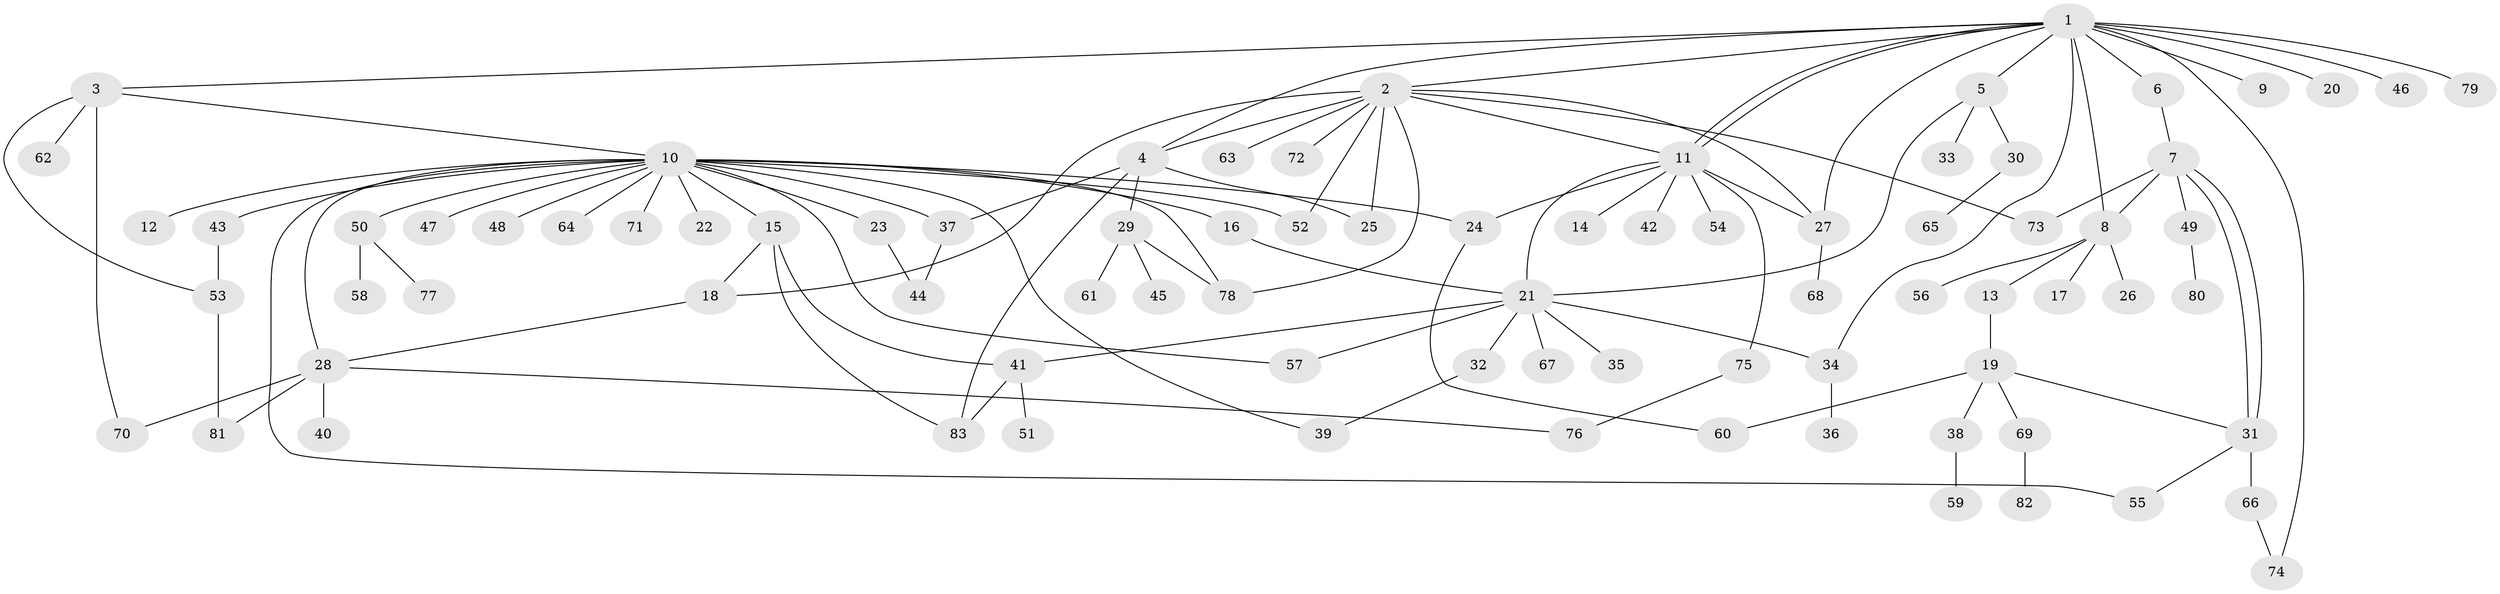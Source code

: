 // Generated by graph-tools (version 1.1) at 2025/01/03/09/25 03:01:56]
// undirected, 83 vertices, 115 edges
graph export_dot {
graph [start="1"]
  node [color=gray90,style=filled];
  1;
  2;
  3;
  4;
  5;
  6;
  7;
  8;
  9;
  10;
  11;
  12;
  13;
  14;
  15;
  16;
  17;
  18;
  19;
  20;
  21;
  22;
  23;
  24;
  25;
  26;
  27;
  28;
  29;
  30;
  31;
  32;
  33;
  34;
  35;
  36;
  37;
  38;
  39;
  40;
  41;
  42;
  43;
  44;
  45;
  46;
  47;
  48;
  49;
  50;
  51;
  52;
  53;
  54;
  55;
  56;
  57;
  58;
  59;
  60;
  61;
  62;
  63;
  64;
  65;
  66;
  67;
  68;
  69;
  70;
  71;
  72;
  73;
  74;
  75;
  76;
  77;
  78;
  79;
  80;
  81;
  82;
  83;
  1 -- 2;
  1 -- 3;
  1 -- 4;
  1 -- 5;
  1 -- 6;
  1 -- 8;
  1 -- 9;
  1 -- 11;
  1 -- 11;
  1 -- 20;
  1 -- 27;
  1 -- 34;
  1 -- 46;
  1 -- 74;
  1 -- 79;
  2 -- 4;
  2 -- 11;
  2 -- 18;
  2 -- 25;
  2 -- 27;
  2 -- 52;
  2 -- 63;
  2 -- 72;
  2 -- 73;
  2 -- 78;
  3 -- 10;
  3 -- 53;
  3 -- 62;
  3 -- 70;
  4 -- 25;
  4 -- 29;
  4 -- 37;
  4 -- 83;
  5 -- 21;
  5 -- 30;
  5 -- 33;
  6 -- 7;
  7 -- 8;
  7 -- 31;
  7 -- 31;
  7 -- 49;
  7 -- 73;
  8 -- 13;
  8 -- 17;
  8 -- 26;
  8 -- 56;
  10 -- 12;
  10 -- 15;
  10 -- 16;
  10 -- 22;
  10 -- 23;
  10 -- 24;
  10 -- 28;
  10 -- 37;
  10 -- 39;
  10 -- 43;
  10 -- 47;
  10 -- 48;
  10 -- 50;
  10 -- 52;
  10 -- 55;
  10 -- 57;
  10 -- 64;
  10 -- 71;
  10 -- 78;
  11 -- 14;
  11 -- 21;
  11 -- 24;
  11 -- 27;
  11 -- 42;
  11 -- 54;
  11 -- 75;
  13 -- 19;
  15 -- 18;
  15 -- 41;
  15 -- 83;
  16 -- 21;
  18 -- 28;
  19 -- 31;
  19 -- 38;
  19 -- 60;
  19 -- 69;
  21 -- 32;
  21 -- 34;
  21 -- 35;
  21 -- 41;
  21 -- 57;
  21 -- 67;
  23 -- 44;
  24 -- 60;
  27 -- 68;
  28 -- 40;
  28 -- 70;
  28 -- 76;
  28 -- 81;
  29 -- 45;
  29 -- 61;
  29 -- 78;
  30 -- 65;
  31 -- 55;
  31 -- 66;
  32 -- 39;
  34 -- 36;
  37 -- 44;
  38 -- 59;
  41 -- 51;
  41 -- 83;
  43 -- 53;
  49 -- 80;
  50 -- 58;
  50 -- 77;
  53 -- 81;
  66 -- 74;
  69 -- 82;
  75 -- 76;
}
